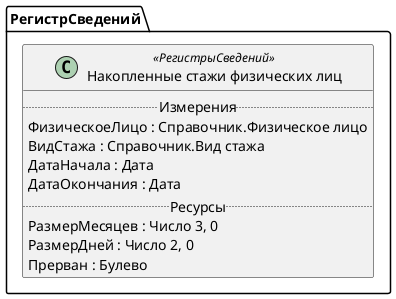 ﻿@startuml НакопленныеСтажиФизическихЛиц
'!include templates.wsd
'..\include templates.wsd
class РегистрСведений.НакопленныеСтажиФизическихЛиц as "Накопленные стажи физических лиц" <<РегистрыСведений>>
{
..Измерения..
ФизическоеЛицо : Справочник.Физическое лицо
ВидСтажа : Справочник.Вид стажа
ДатаНачала : Дата
ДатаОкончания : Дата
..Ресурсы..
РазмерМесяцев : Число 3, 0
РазмерДней : Число 2, 0
Прерван : Булево
}
@enduml
